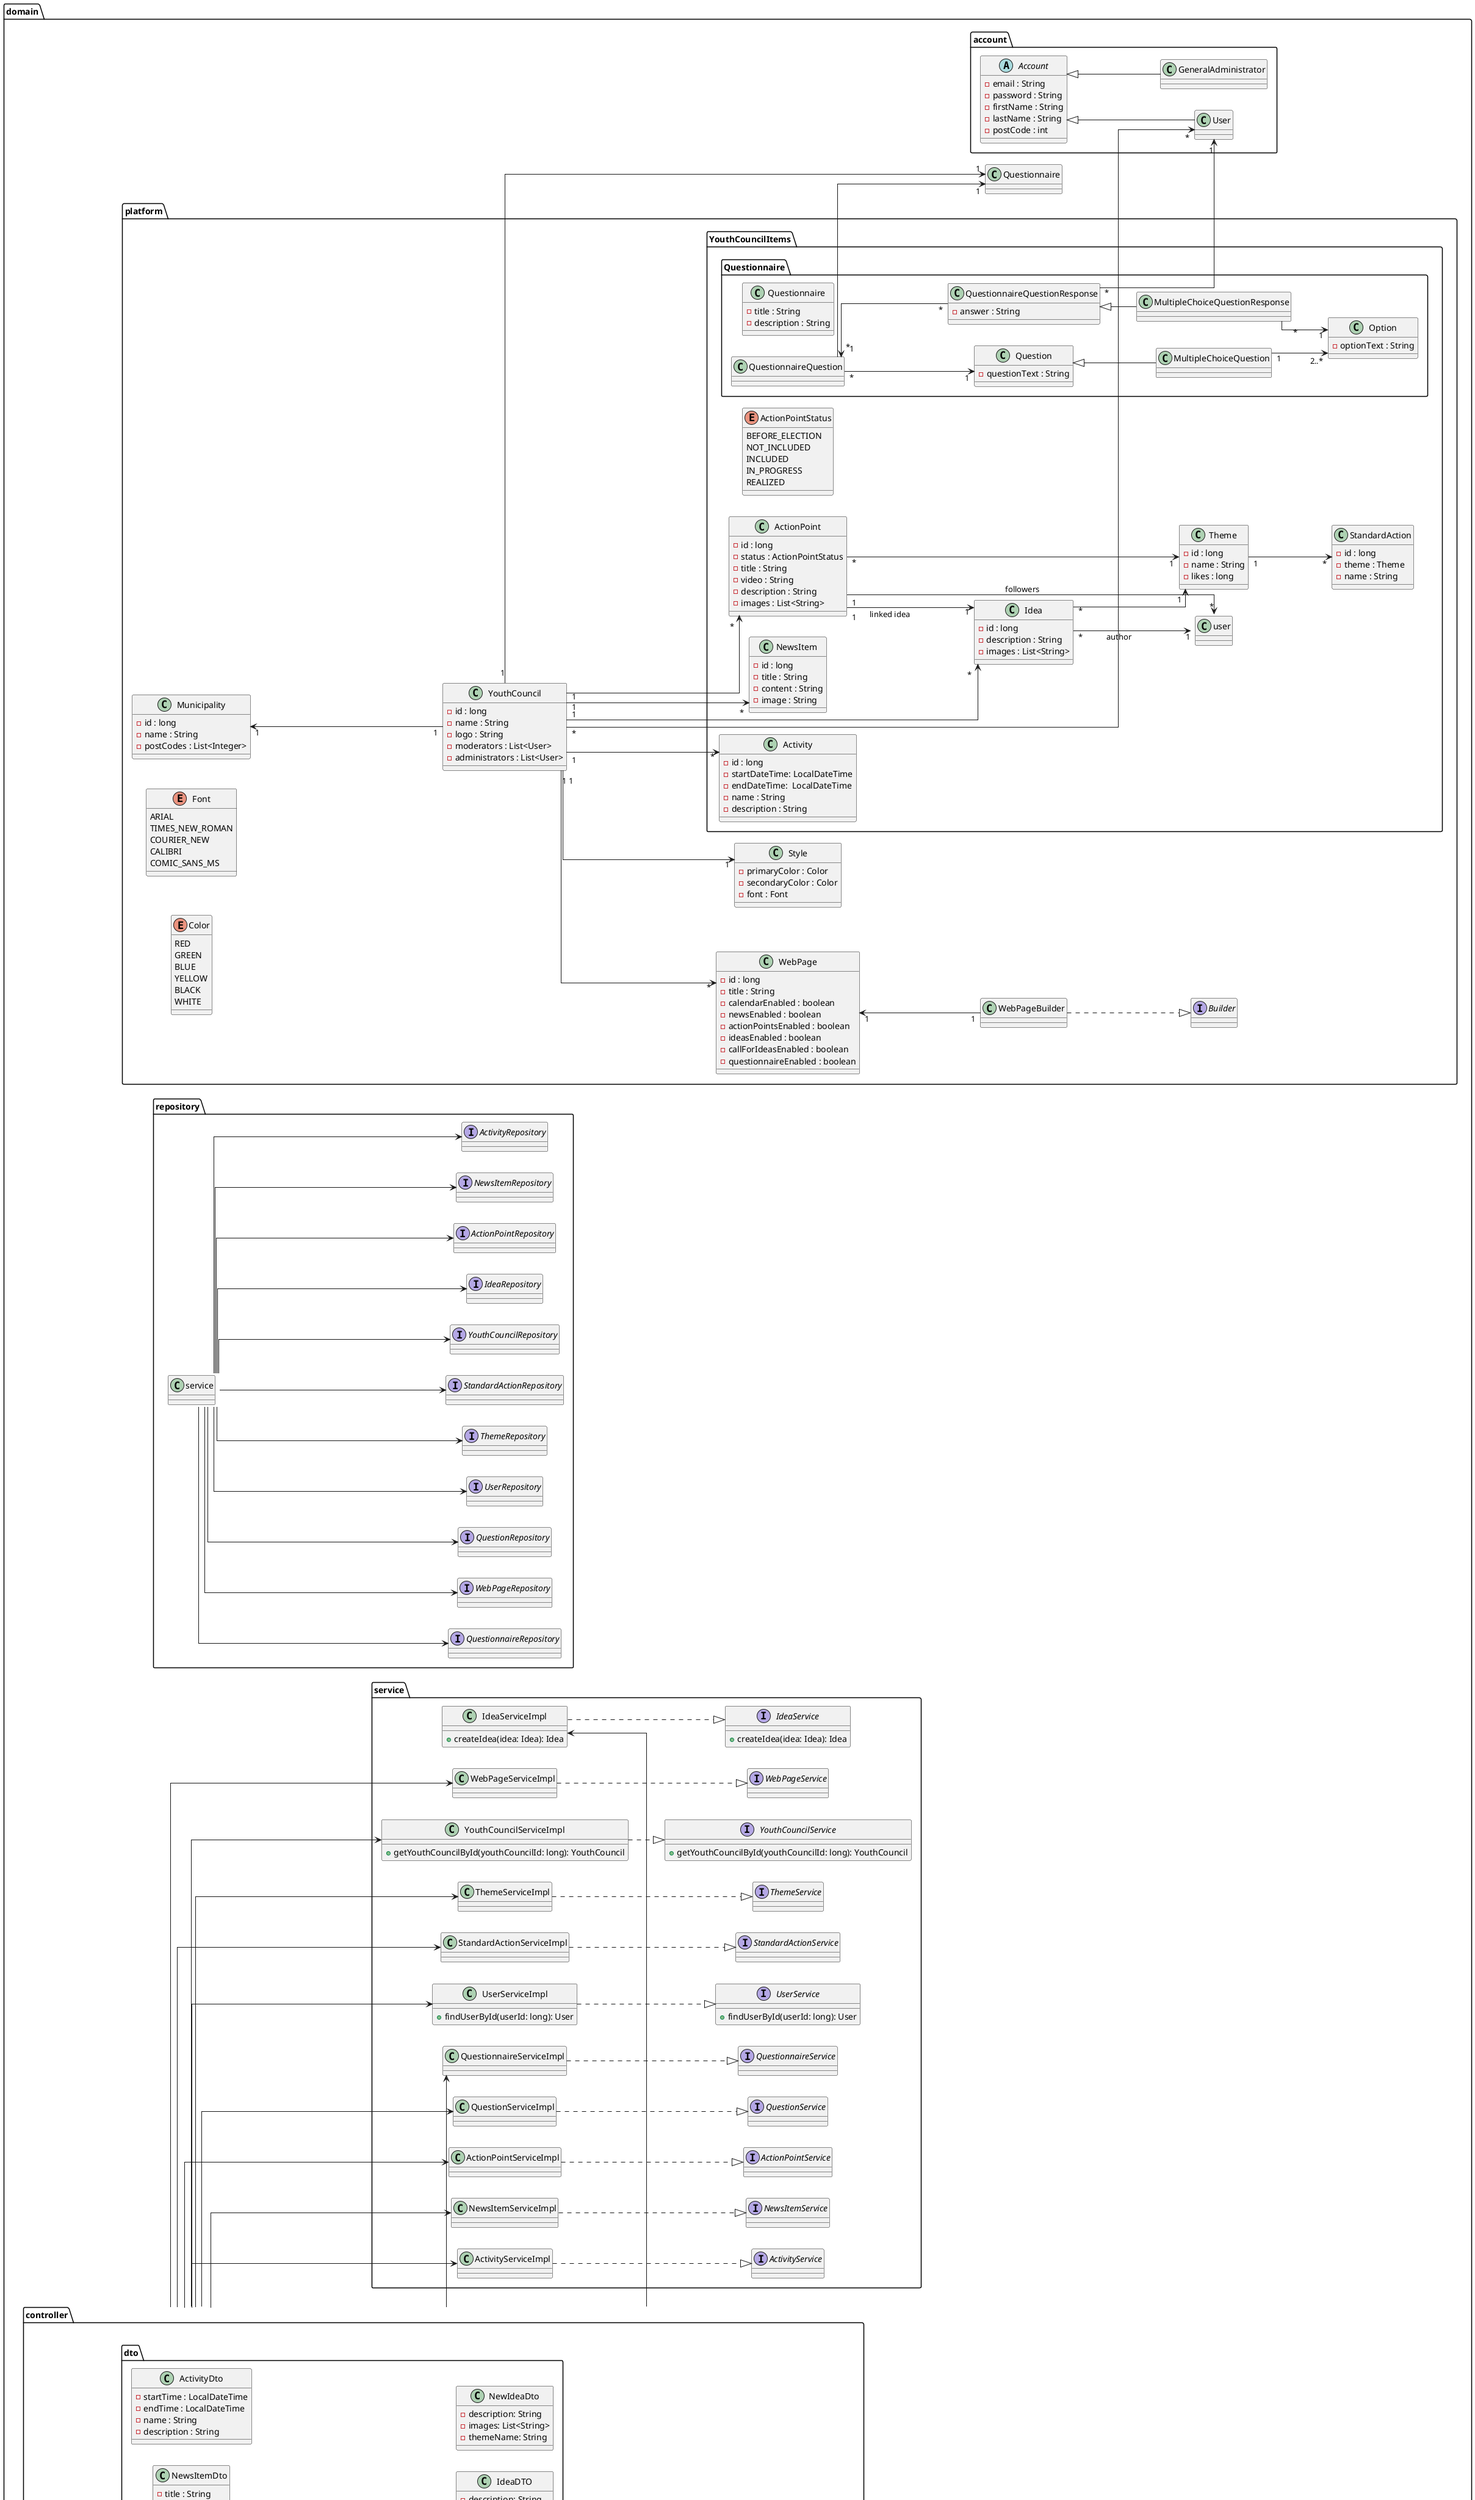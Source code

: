 @startuml YouthCouncilDesignClassDiagram

left to right direction

skinparam linetype ortho

package domain{
package account{

    class User {
    }

    class GeneralAdministrator{
    }

    abstract Account{
        - email : String
        - password : String
        - firstName : String
        - lastName : String
        - postCode : int
    }



}






' YouthCouncil -- Platform

' Platform -- Account



' package "Modules" {


'     class IdeaModule{
'     }

'     class ActionPointModule{
'     }

'     class NewsItemModule{
'     }

'     class CalenderModule{
'     }

'     class CallForIdeasModule{
'     }

'     interface Module{
'     }

'     class QuestionnaireModule{
'     }


' }


package platform{
    interface Builder{
    }

    class WebPageBuilder{
    }

    class WebPage{
        - id : long
        - title : String
        - calendarEnabled : boolean
        - newsEnabled : boolean
        - actionPointsEnabled : boolean
        - ideasEnabled : boolean
        - callForIdeasEnabled : boolean
        - questionnaireEnabled : boolean
    }

    class YouthCouncil{
        - id : long
        - name : String
        - logo : String
        - moderators : List<User>
        - administrators : List<User>
    }

    class Municipality{
        - id : long
        - name : String
        - postCodes : List<Integer>
    }

    class Style{
        - primaryColor : Color
        - secondaryColor : Color
        - font : Font
    }

    enum Font{
        ARIAL
        TIMES_NEW_ROMAN
        COURIER_NEW
        CALIBRI
        COMIC_SANS_MS
    }

    enum Color{
        RED
        GREEN
        BLUE
        YELLOW
        BLACK
        WHITE
    }
    package YouthCouncilItems{
        enum ActionPointStatus{
            BEFORE_ELECTION
            NOT_INCLUDED
            INCLUDED
            IN_PROGRESS
            REALIZED
        }

        class ActionPoint{
            - id : long
            - status : ActionPointStatus
            - title : String
            - video : String
            - description : String
            - images : List<String>
        }

        ActionPoint "1" --> "*" user::User : "followers"
        Idea  "*" --> "1" user::User : "author"


        class NewsItem{
            - id : long
            - title : String
            - content : String
            - image : String
        }

        class Activity{
            - id : long
            - startDateTime: LocalDateTime
            - endDateTime:  LocalDateTime
            - name : String
            - description : String
        }

        class Theme{
            - id : long
            - name : String
            - likes : long
        }
        class StandardAction{
            - id : long
            - theme : Theme
            - name : String
        }

        class Idea{
            - id : long
            - description : String
            - images : List<String>
        }

         package Questionnaire{
        class Questionnaire{
            - title : String
            - description : String
        }

        class QuestionnaireQuestion{
        }

        class Question{
            - questionText : String
        }

        class QuestionnaireQuestionResponse{
            - answer : String
        }

        class MultipleChoiceQuestion{
        }

        class MultipleChoiceQuestionResponse{
        }

        class Option{
            - optionText : String
        }



    }
}
}
package repository{
    interface YouthCouncilRepository{
    }
    interface IdeaRepository{
    }
    interface ActionPointRepository{
    }
    interface NewsItemRepository{
    }
    interface ActivityRepository{
    }
    interface QuestionnaireRepository{
    }
    interface WebPageRepository{
    }
    interface QuestionRepository{
    }
    interface UserRepository{
    }
    interface ThemeRepository{
    }
    interface StandardActionRepository{
    }

    service::UserServiceImpl --> UserRepository
    service::YouthCouncilServiceImpl --> YouthCouncilRepository
    service::IdeaServiceImpl --> IdeaRepository
    service::ActionPointServiceImpl --> ActionPointRepository
    service::NewsItemServiceImpl --> NewsItemRepository
    service::ActivityServiceImpl --> ActivityRepository
    service::QuestionnaireServiceImpl --> QuestionnaireRepository
    service::WebPageServiceImpl --> WebPageRepository
    service::QuestionServiceImpl --> QuestionRepository
    service::ThemeServiceImpl --> ThemeRepository
    service::StandardActionServiceImpl --> StandardActionRepository


}
package controller{

            class UserController{

                    }

                    class QuestionnaireController{
                     + addQuestionToQuestionnaire(questionnaireId: long, question: Question)
                     + removeQuestionFromQuestionnaire(questionId: long)
                    }
                    class QuestionController{
                    }

                    class ActionPointController{
                    }

                    class NewsItemController{
                    }

                    class ActivityController{
                    }

                    class IdeaController{

                    }

                    class WebPageController{
                    }
                    class ThemeController{
                    }
                    class StandardActionController{
                    }


            class YouthCouncilController{
            }
            package dto{
                class ActionPointDto{
                    - status : Status
                    - title : String
                    - video : String
                    - description : String
                }

                class NewsItemDto{
                    - title : String
                    - content : String
                }

                class ActivityDto{
                    - startTime : LocalDateTime
                    - endTime : LocalDateTime
                    - name : String
                    - description : String
                }

                class ThemeDto{
                    - name: String
                }

                class IdeaDTO{
                    - description: String
                    - images: List<String>
                    - themeName: String
                }
                class NewIdeaDto{
                    - description: String
                    - images: List<String>
                    - themeName: String
                }
            }

}

package service{
        interface UserService{
            +findUserById(userId: long): User
        }

        interface QuestionnaireService{
        }
        interface QuestionService{
        }

        interface ActionPointService{
        }

        interface NewsItemService{
        }

        interface QuestionService{
        }

        interface ActivityService{
        }

        interface IdeaService{
            + createIdea(idea: Idea): Idea
        }

        interface WebPageService{
        }

        interface YouthCouncilService{
            + getYouthCouncilById(youthCouncilId: long): YouthCouncil
        }

        class UserServiceImpl{
            +findUserById(userId: long): User
        }

        class QuestionnaireServiceImpl{
        }
        class QuestionServiceImpl{
        }

        class ActionPointServiceImpl{
        }

        class NewsItemServiceImpl{
        }

        class ActivityServiceImpl{
        }

        class IdeaServiceImpl{
            + createIdea(idea: Idea): Idea
        }

        class WebPageServiceImpl{
        }

        class YouthCouncilServiceImpl{
            + getYouthCouncilById(youthCouncilId: long): YouthCouncil
        }
        interface ThemeService{
        }
        class ThemeServiceImpl{
        }
        interface StandardActionService{
        }
        class StandardActionServiceImpl{
        }

        controller::UserController --> UserServiceImpl
        controller::QuestionnaireController --> QuestionnaireServiceImpl
        controller::QuestionController --> QuestionServiceImpl
        controller::ActionPointController --> ActionPointServiceImpl
        controller::NewsItemController --> NewsItemServiceImpl
        controller::ActivityController --> ActivityServiceImpl
        controller::IdeaController --> IdeaServiceImpl
        controller::WebPageController --> WebPageServiceImpl
        controller::YouthCouncilController --> YouthCouncilServiceImpl
        controller::ThemeController --> ThemeServiceImpl
        controller::StandardActionController --> StandardActionServiceImpl


}





    Account <|-- User
    YouthCouncil "*" --> "*" User
    Account <|-- GeneralAdministrator





    Question <|-- MultipleChoiceQuestion
    QuestionnaireQuestionResponse <|-- MultipleChoiceQuestionResponse

    MultipleChoiceQuestion "1" --> "2..*" Option
    MultipleChoiceQuestionResponse "*" --> "1" Option

    QuestionnaireQuestion "*" --> "1" Question
    QuestionnaireQuestion "*" --> "1" Questionnaire
    QuestionnaireQuestion "1" <-- "*" QuestionnaireQuestionResponse

    QuestionnaireQuestionResponse "*" --> "1" User



    ' ActionPointModule ..|> Module
    ' NewsItemModule ..|> Module
    ' CalenderModule ..|> Module
    ' QuestionnaireModule ..|> Module
    ' IdeaModule ..|> Module
    ' CallForIdeasModule ..|> Module
    ' WebPage "*" --> "*" Module

    ' ActionPointModule "1" --> "*"  ActionPoint
    ' NewsItemModule "1" --> "*"  NewsItem
    ' CalenderModule "1" --> "*" Activity
    ' IdeaModule "1" --> "*" Idea
    ' QuestionnaireModule "1" --> "1" Questionnaire

    Municipality "1" <-- "1" YouthCouncil
    YouthCouncil "1"-->"1" Style
    YouthCouncil "1" --> "*" WebPage

    YouthCouncil "1" --> "*" ActionPoint
    YouthCouncil "1" --> "*" NewsItem
    YouthCouncil "1" --> "*" Activity
    YouthCouncil "1" --> "*" Idea
    YouthCouncil "1" --> "1" Questionnaire


    ActionPoint "*" --> "1" Theme
    ActionPoint "1" --> "1" Idea : "linked idea"
    Idea "*" --> "1" Theme
    Theme "1" --> "*" StandardAction

    WebPage "1" <-- "1" WebPageBuilder
    WebPageBuilder ..|> Builder


    UserServiceImpl ..|> UserService
    QuestionnaireServiceImpl ..|> QuestionnaireService
    ActionPointServiceImpl ..|> ActionPointService
    NewsItemServiceImpl ..|> NewsItemService
    ActivityServiceImpl ..|> ActivityService
    IdeaServiceImpl ..|> IdeaService
    WebPageServiceImpl ..|> WebPageService
    YouthCouncilServiceImpl ..|> YouthCouncilService
    ThemeServiceImpl ..|> ThemeService
    StandardActionServiceImpl ..|> StandardActionService
    QuestionServiceImpl ..|> QuestionService






@enduml